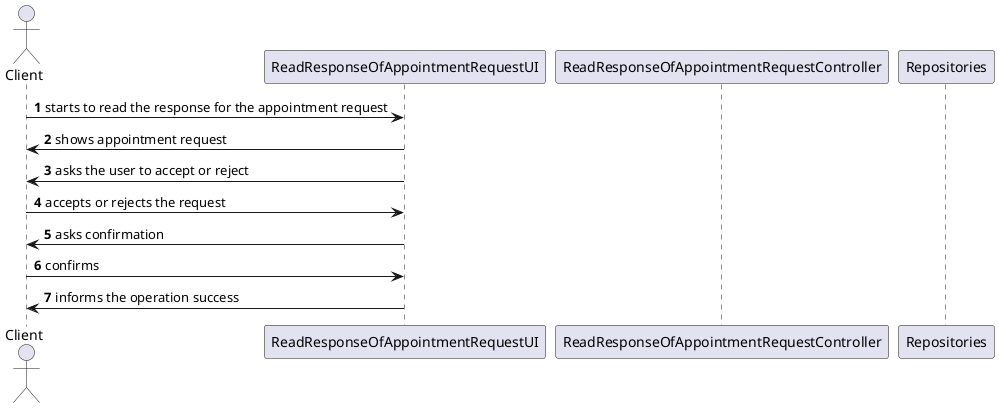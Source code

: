 @startuml

actor Client as client
participant ReadResponseOfAppointmentRequestUI as ui
participant ReadResponseOfAppointmentRequestController as controller
participant Repositories as repo

autonumber

client -> ui: starts to read the response for the appointment request

ui -> client: shows appointment request

ui -> client: asks the user to accept or reject

client -> ui: accepts or rejects the request

ui -> client: asks confirmation

client -> ui: confirms

ui -> client: informs the operation success


@enduml